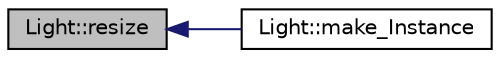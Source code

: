digraph "Light::resize"
{
  edge [fontname="Helvetica",fontsize="10",labelfontname="Helvetica",labelfontsize="10"];
  node [fontname="Helvetica",fontsize="10",shape=record];
  rankdir="LR";
  Node13 [label="Light::resize",height=0.2,width=0.4,color="black", fillcolor="grey75", style="filled", fontcolor="black"];
  Node13 -> Node14 [dir="back",color="midnightblue",fontsize="10",style="solid",fontname="Helvetica"];
  Node14 [label="Light::make_Instance",height=0.2,width=0.4,color="black", fillcolor="white", style="filled",URL="$namespace_light.html#a19535d2e02ca847c7a8e2da3b9cb97f8"];
}
